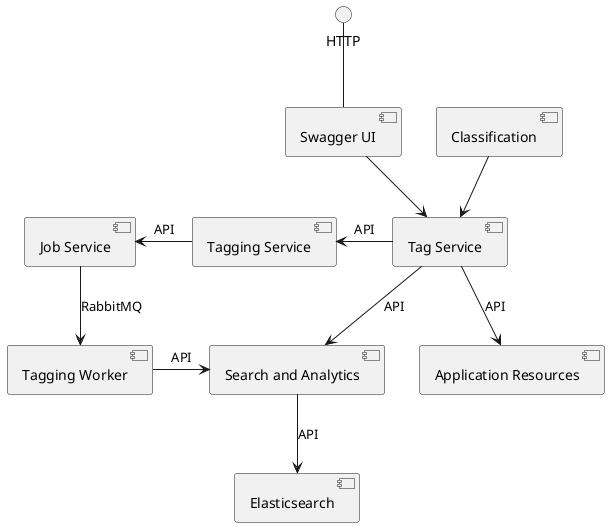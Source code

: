 @startuml
[Swagger UI] as SUI
[Classification] as C
[Tag Service] as TS
[Tagging Service] as TNGS
[Tagging Worker] as TW
[Application Resources] as AR
[Search and Analytics] as SA
[Job Service] as JS
[Elasticsearch] as ES

HTTP -d- SUI
C --> TS
SUI --> TS
TS -d-> SA : API
TS -l-> TNGS : API
TS -d-> AR : API
TNGS -l-> JS : API
JS -d-> TW : RabbitMQ
TW -R-> SA : API
SA --> ES : API
@enduml
